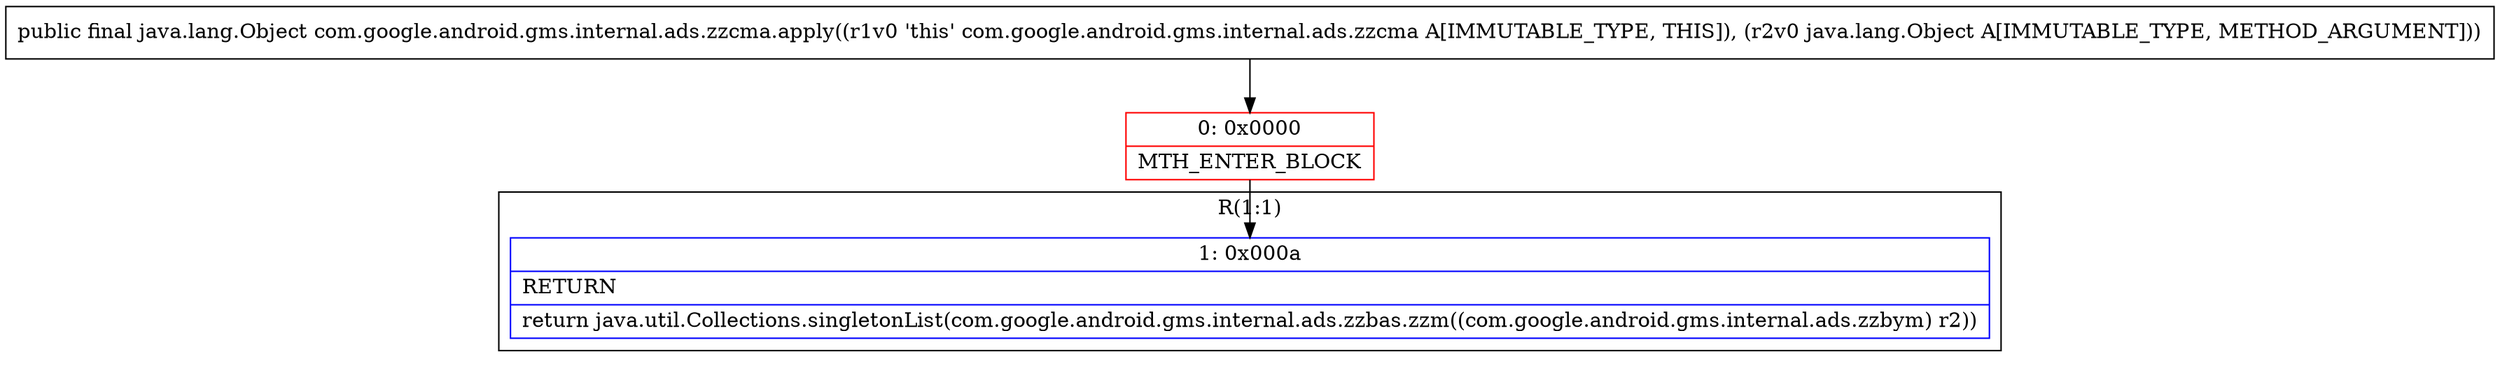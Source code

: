 digraph "CFG forcom.google.android.gms.internal.ads.zzcma.apply(Ljava\/lang\/Object;)Ljava\/lang\/Object;" {
subgraph cluster_Region_305986149 {
label = "R(1:1)";
node [shape=record,color=blue];
Node_1 [shape=record,label="{1\:\ 0x000a|RETURN\l|return java.util.Collections.singletonList(com.google.android.gms.internal.ads.zzbas.zzm((com.google.android.gms.internal.ads.zzbym) r2))\l}"];
}
Node_0 [shape=record,color=red,label="{0\:\ 0x0000|MTH_ENTER_BLOCK\l}"];
MethodNode[shape=record,label="{public final java.lang.Object com.google.android.gms.internal.ads.zzcma.apply((r1v0 'this' com.google.android.gms.internal.ads.zzcma A[IMMUTABLE_TYPE, THIS]), (r2v0 java.lang.Object A[IMMUTABLE_TYPE, METHOD_ARGUMENT])) }"];
MethodNode -> Node_0;
Node_0 -> Node_1;
}

